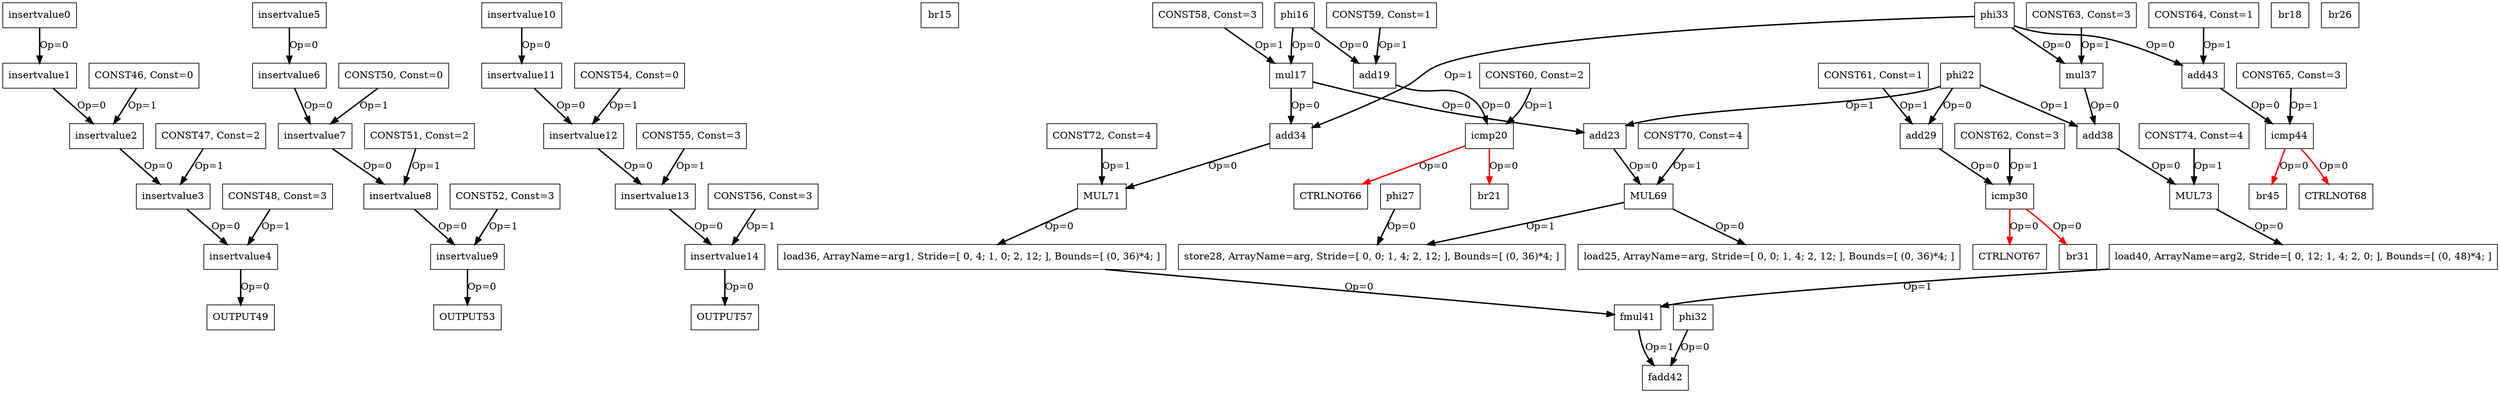 Digraph G {
insertvalue0[label = "insertvalue0", shape = box, color = black];
insertvalue1[label = "insertvalue1", shape = box, color = black];
insertvalue2[label = "insertvalue2", shape = box, color = black];
insertvalue3[label = "insertvalue3", shape = box, color = black];
insertvalue4[label = "insertvalue4", shape = box, color = black];
insertvalue5[label = "insertvalue5", shape = box, color = black];
insertvalue6[label = "insertvalue6", shape = box, color = black];
insertvalue7[label = "insertvalue7", shape = box, color = black];
insertvalue8[label = "insertvalue8", shape = box, color = black];
insertvalue9[label = "insertvalue9", shape = box, color = black];
insertvalue10[label = "insertvalue10", shape = box, color = black];
insertvalue11[label = "insertvalue11", shape = box, color = black];
insertvalue12[label = "insertvalue12", shape = box, color = black];
insertvalue13[label = "insertvalue13", shape = box, color = black];
insertvalue14[label = "insertvalue14", shape = box, color = black];
br15[label = "br15", shape = box, color = black];
phi16[label = "phi16", shape = box, color = black];
mul17[label = "mul17", shape = box, color = black];
br18[label = "br18", shape = box, color = black];
add19[label = "add19", shape = box, color = black];
icmp20[label = "icmp20", shape = box, color = black];
br21[label = "br21", shape = box, color = black];
phi22[label = "phi22", shape = box, color = black];
add23[label = "add23", shape = box, color = black];
load25[label = "load25, ArrayName=arg, Stride=[ 0, 0; 1, 4; 2, 12; ], Bounds=[ (0, 36)*4; ]", shape = box, color = black];
br26[label = "br26", shape = box, color = black];
phi27[label = "phi27", shape = box, color = black];
store28[label = "store28, ArrayName=arg, Stride=[ 0, 0; 1, 4; 2, 12; ], Bounds=[ (0, 36)*4; ]", shape = box, color = black];
add29[label = "add29", shape = box, color = black];
icmp30[label = "icmp30", shape = box, color = black];
br31[label = "br31", shape = box, color = black];
phi32[label = "phi32", shape = box, color = black];
phi33[label = "phi33", shape = box, color = black];
add34[label = "add34", shape = box, color = black];
load36[label = "load36, ArrayName=arg1, Stride=[ 0, 4; 1, 0; 2, 12; ], Bounds=[ (0, 36)*4; ]", shape = box, color = black];
mul37[label = "mul37", shape = box, color = black];
add38[label = "add38", shape = box, color = black];
load40[label = "load40, ArrayName=arg2, Stride=[ 0, 12; 1, 4; 2, 0; ], Bounds=[ (0, 48)*4; ]", shape = box, color = black];
fmul41[label = "fmul41", shape = box, color = black];
fadd42[label = "fadd42", shape = box, color = black];
add43[label = "add43", shape = box, color = black];
icmp44[label = "icmp44", shape = box, color = black];
br45[label = "br45", shape = box, color = black];
CONST46[label = "CONST46, Const=0", shape = box, color = black];
CONST47[label = "CONST47, Const=2", shape = box, color = black];
CONST48[label = "CONST48, Const=3", shape = box, color = black];
OUTPUT49[label = "OUTPUT49", shape = box, color = black];
CONST50[label = "CONST50, Const=0", shape = box, color = black];
CONST51[label = "CONST51, Const=2", shape = box, color = black];
CONST52[label = "CONST52, Const=3", shape = box, color = black];
OUTPUT53[label = "OUTPUT53", shape = box, color = black];
CONST54[label = "CONST54, Const=0", shape = box, color = black];
CONST55[label = "CONST55, Const=3", shape = box, color = black];
CONST56[label = "CONST56, Const=3", shape = box, color = black];
OUTPUT57[label = "OUTPUT57", shape = box, color = black];
CONST58[label = "CONST58, Const=3", shape = box, color = black];
CONST59[label = "CONST59, Const=1", shape = box, color = black];
CONST60[label = "CONST60, Const=2", shape = box, color = black];
CONST61[label = "CONST61, Const=1", shape = box, color = black];
CONST62[label = "CONST62, Const=3", shape = box, color = black];
CONST63[label = "CONST63, Const=3", shape = box, color = black];
CONST64[label = "CONST64, Const=1", shape = box, color = black];
CONST65[label = "CONST65, Const=3", shape = box, color = black];
CTRLNOT66[label = "CTRLNOT66", shape = box, color = black];
CTRLNOT67[label = "CTRLNOT67", shape = box, color = black];
CTRLNOT68[label = "CTRLNOT68", shape = box, color = black];
MUL69[label = "MUL69", shape = box, color = black];
CONST70[label = "CONST70, Const=4", shape = box, color = black];
MUL71[label = "MUL71", shape = box, color = black];
CONST72[label = "CONST72, Const=4", shape = box, color = black];
MUL73[label = "MUL73", shape = box, color = black];
CONST74[label = "CONST74, Const=4", shape = box, color = black];
insertvalue0 -> insertvalue1[color = black, style = bold, label = "Op=0"];
insertvalue1 -> insertvalue2[color = black, style = bold, label = "Op=0"];
CONST46 -> insertvalue2[color = black, style = bold, label = "Op=1"];
insertvalue2 -> insertvalue3[color = black, style = bold, label = "Op=0"];
CONST47 -> insertvalue3[color = black, style = bold, label = "Op=1"];
insertvalue3 -> insertvalue4[color = black, style = bold, label = "Op=0"];
CONST48 -> insertvalue4[color = black, style = bold, label = "Op=1"];
insertvalue4 -> OUTPUT49[color = black, style = bold, label = "Op=0"];
insertvalue5 -> insertvalue6[color = black, style = bold, label = "Op=0"];
insertvalue6 -> insertvalue7[color = black, style = bold, label = "Op=0"];
CONST50 -> insertvalue7[color = black, style = bold, label = "Op=1"];
insertvalue7 -> insertvalue8[color = black, style = bold, label = "Op=0"];
CONST51 -> insertvalue8[color = black, style = bold, label = "Op=1"];
insertvalue8 -> insertvalue9[color = black, style = bold, label = "Op=0"];
CONST52 -> insertvalue9[color = black, style = bold, label = "Op=1"];
insertvalue9 -> OUTPUT53[color = black, style = bold, label = "Op=0"];
insertvalue10 -> insertvalue11[color = black, style = bold, label = "Op=0"];
insertvalue11 -> insertvalue12[color = black, style = bold, label = "Op=0"];
CONST54 -> insertvalue12[color = black, style = bold, label = "Op=1"];
insertvalue12 -> insertvalue13[color = black, style = bold, label = "Op=0"];
CONST55 -> insertvalue13[color = black, style = bold, label = "Op=1"];
insertvalue13 -> insertvalue14[color = black, style = bold, label = "Op=0"];
CONST56 -> insertvalue14[color = black, style = bold, label = "Op=1"];
insertvalue14 -> OUTPUT57[color = black, style = bold, label = "Op=0"];
phi16 -> add19[color = black, style = bold, label = "Op=0"];
phi16 -> mul17[color = black, style = bold, label = "Op=0"];
CONST58 -> mul17[color = black, style = bold, label = "Op=1"];
mul17 -> add34[color = black, style = bold, label = "Op=0"];
mul17 -> add23[color = black, style = bold, label = "Op=0"];
CONST59 -> add19[color = black, style = bold, label = "Op=1"];
add19 -> icmp20[color = black, style = bold, label = "Op=0"];
CONST60 -> icmp20[color = black, style = bold, label = "Op=1"];
icmp20 -> br21[color = red, style = bold, label = "Op=0"];
phi22 -> add29[color = black, style = bold, label = "Op=0"];
phi22 -> add38[color = black, style = bold, label = "Op=1"];
phi22 -> add23[color = black, style = bold, label = "Op=1"];
phi27 -> store28[color = black, style = bold, label = "Op=0"];
CONST61 -> add29[color = black, style = bold, label = "Op=1"];
add29 -> icmp30[color = black, style = bold, label = "Op=0"];
CONST62 -> icmp30[color = black, style = bold, label = "Op=1"];
icmp30 -> br31[color = red, style = bold, label = "Op=0"];
phi32 -> fadd42[color = black, style = bold, label = "Op=0"];
phi33 -> add43[color = black, style = bold, label = "Op=0"];
phi33 -> mul37[color = black, style = bold, label = "Op=0"];
phi33 -> add34[color = black, style = bold, label = "Op=1"];
load36 -> fmul41[color = black, style = bold, label = "Op=0"];
CONST63 -> mul37[color = black, style = bold, label = "Op=1"];
mul37 -> add38[color = black, style = bold, label = "Op=0"];
load40 -> fmul41[color = black, style = bold, label = "Op=1"];
fmul41 -> fadd42[color = black, style = bold, label = "Op=1"];
CONST64 -> add43[color = black, style = bold, label = "Op=1"];
add43 -> icmp44[color = black, style = bold, label = "Op=0"];
CONST65 -> icmp44[color = black, style = bold, label = "Op=1"];
icmp44 -> br45[color = red, style = bold, label = "Op=0"];
icmp20 -> CTRLNOT66[color = red, style = bold, label = "Op=0"];
icmp30 -> CTRLNOT67[color = red, style = bold, label = "Op=0"];
icmp44 -> CTRLNOT68[color = red, style = bold, label = "Op=0"];
add23 -> MUL69[color = black, style = bold, label = "Op=0"];
CONST70 -> MUL69[color = black, style = bold, label = "Op=1"];
MUL69 -> store28[color = black, style = bold, label = "Op=1"];
MUL69 -> load25[color = black, style = bold, label = "Op=0"];
add34 -> MUL71[color = black, style = bold, label = "Op=0"];
CONST72 -> MUL71[color = black, style = bold, label = "Op=1"];
MUL71 -> load36[color = black, style = bold, label = "Op=0"];
add38 -> MUL73[color = black, style = bold, label = "Op=0"];
CONST74 -> MUL73[color = black, style = bold, label = "Op=1"];
MUL73 -> load40[color = black, style = bold, label = "Op=0"];
}
